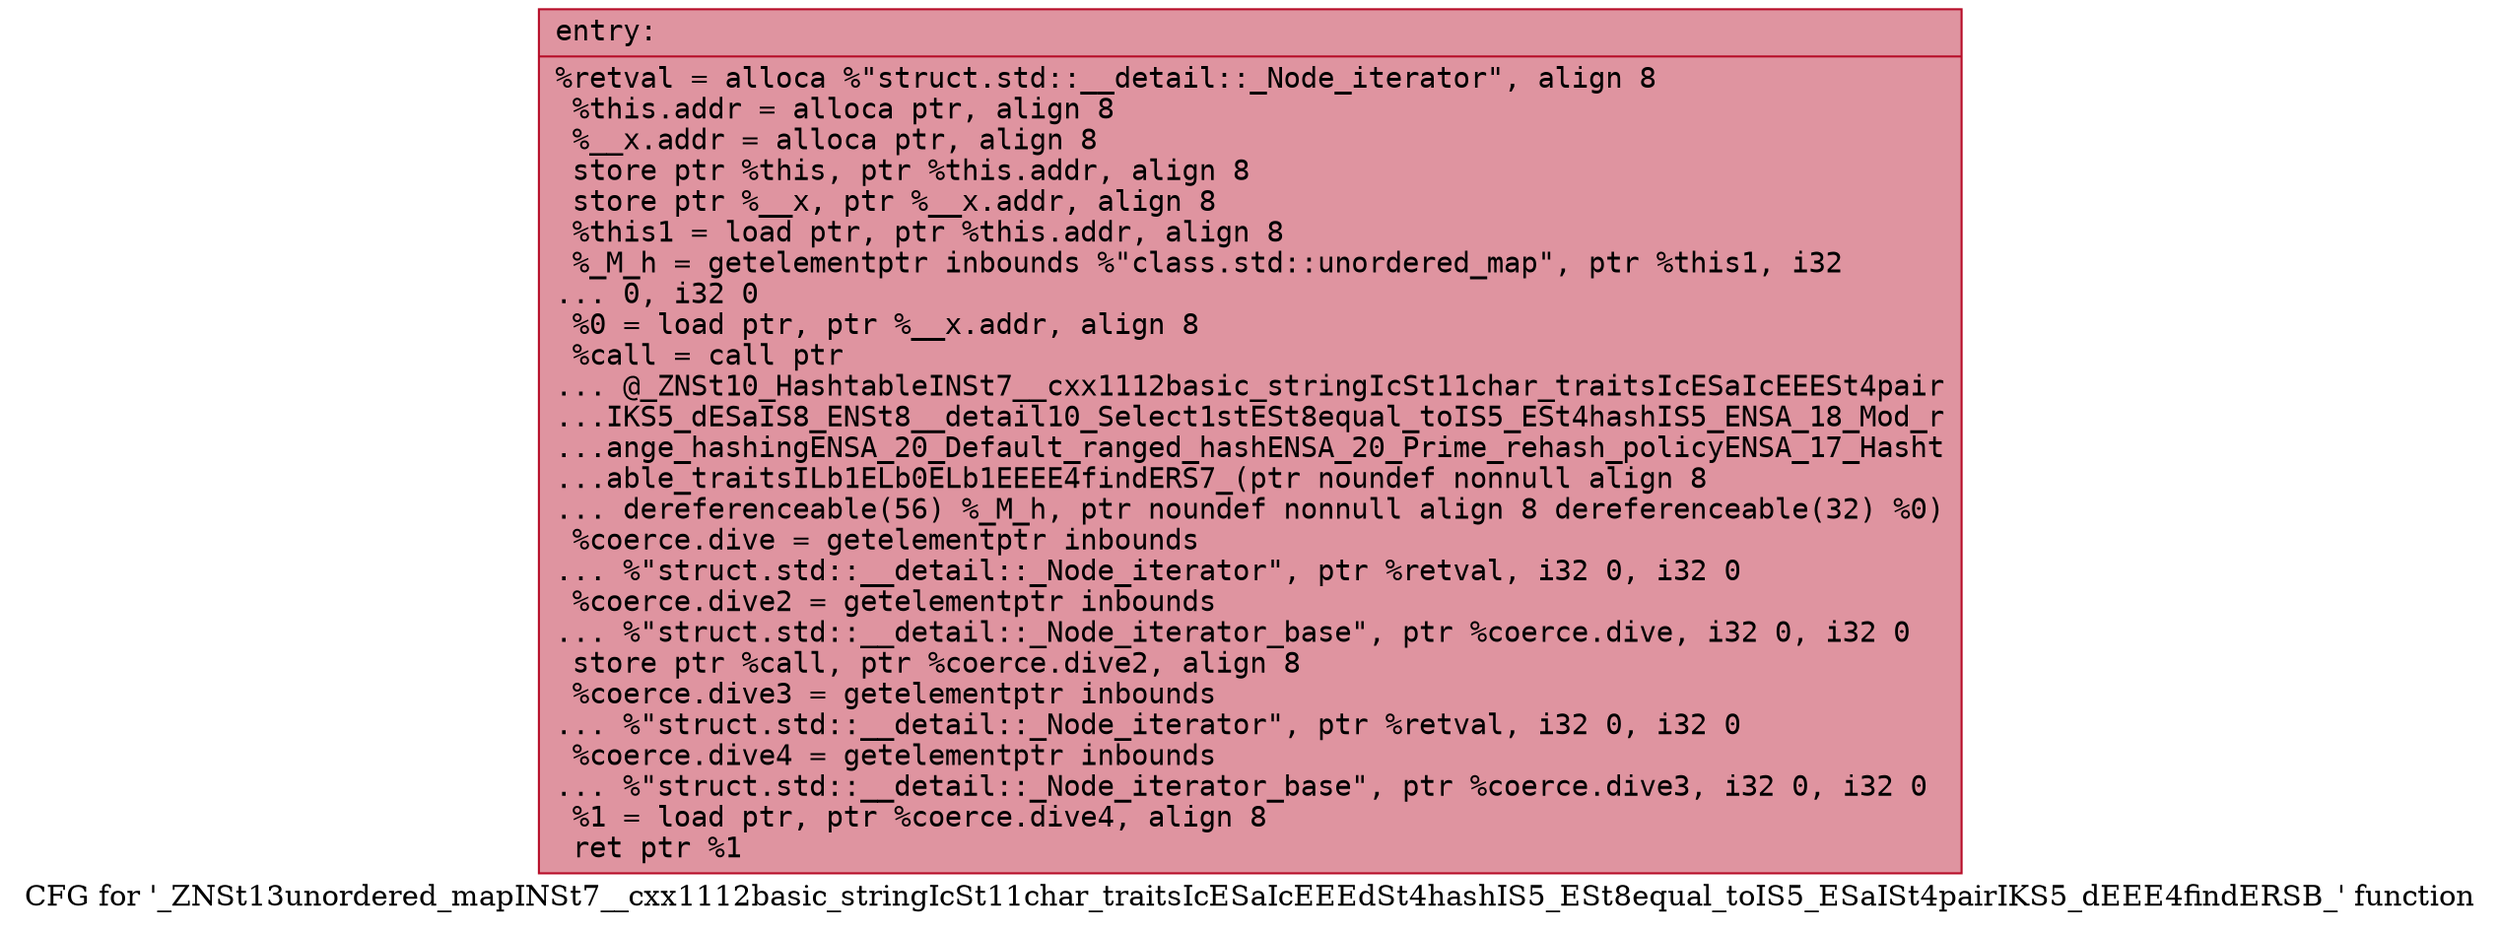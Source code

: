 digraph "CFG for '_ZNSt13unordered_mapINSt7__cxx1112basic_stringIcSt11char_traitsIcESaIcEEEdSt4hashIS5_ESt8equal_toIS5_ESaISt4pairIKS5_dEEE4findERSB_' function" {
	label="CFG for '_ZNSt13unordered_mapINSt7__cxx1112basic_stringIcSt11char_traitsIcESaIcEEEdSt4hashIS5_ESt8equal_toIS5_ESaISt4pairIKS5_dEEE4findERSB_' function";

	Node0x556bfe8dbbe0 [shape=record,color="#b70d28ff", style=filled, fillcolor="#b70d2870" fontname="Courier",label="{entry:\l|  %retval = alloca %\"struct.std::__detail::_Node_iterator\", align 8\l  %this.addr = alloca ptr, align 8\l  %__x.addr = alloca ptr, align 8\l  store ptr %this, ptr %this.addr, align 8\l  store ptr %__x, ptr %__x.addr, align 8\l  %this1 = load ptr, ptr %this.addr, align 8\l  %_M_h = getelementptr inbounds %\"class.std::unordered_map\", ptr %this1, i32\l... 0, i32 0\l  %0 = load ptr, ptr %__x.addr, align 8\l  %call = call ptr\l... @_ZNSt10_HashtableINSt7__cxx1112basic_stringIcSt11char_traitsIcESaIcEEESt4pair\l...IKS5_dESaIS8_ENSt8__detail10_Select1stESt8equal_toIS5_ESt4hashIS5_ENSA_18_Mod_r\l...ange_hashingENSA_20_Default_ranged_hashENSA_20_Prime_rehash_policyENSA_17_Hasht\l...able_traitsILb1ELb0ELb1EEEE4findERS7_(ptr noundef nonnull align 8\l... dereferenceable(56) %_M_h, ptr noundef nonnull align 8 dereferenceable(32) %0)\l  %coerce.dive = getelementptr inbounds\l... %\"struct.std::__detail::_Node_iterator\", ptr %retval, i32 0, i32 0\l  %coerce.dive2 = getelementptr inbounds\l... %\"struct.std::__detail::_Node_iterator_base\", ptr %coerce.dive, i32 0, i32 0\l  store ptr %call, ptr %coerce.dive2, align 8\l  %coerce.dive3 = getelementptr inbounds\l... %\"struct.std::__detail::_Node_iterator\", ptr %retval, i32 0, i32 0\l  %coerce.dive4 = getelementptr inbounds\l... %\"struct.std::__detail::_Node_iterator_base\", ptr %coerce.dive3, i32 0, i32 0\l  %1 = load ptr, ptr %coerce.dive4, align 8\l  ret ptr %1\l}"];
}
